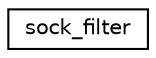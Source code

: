 digraph G
{
  edge [fontname="Helvetica",fontsize="10",labelfontname="Helvetica",labelfontsize="10"];
  node [fontname="Helvetica",fontsize="10",shape=record];
  rankdir="LR";
  Node1 [label="sock_filter",height=0.2,width=0.4,color="black", fillcolor="white", style="filled",URL="$structsock__filter.html"];
}
